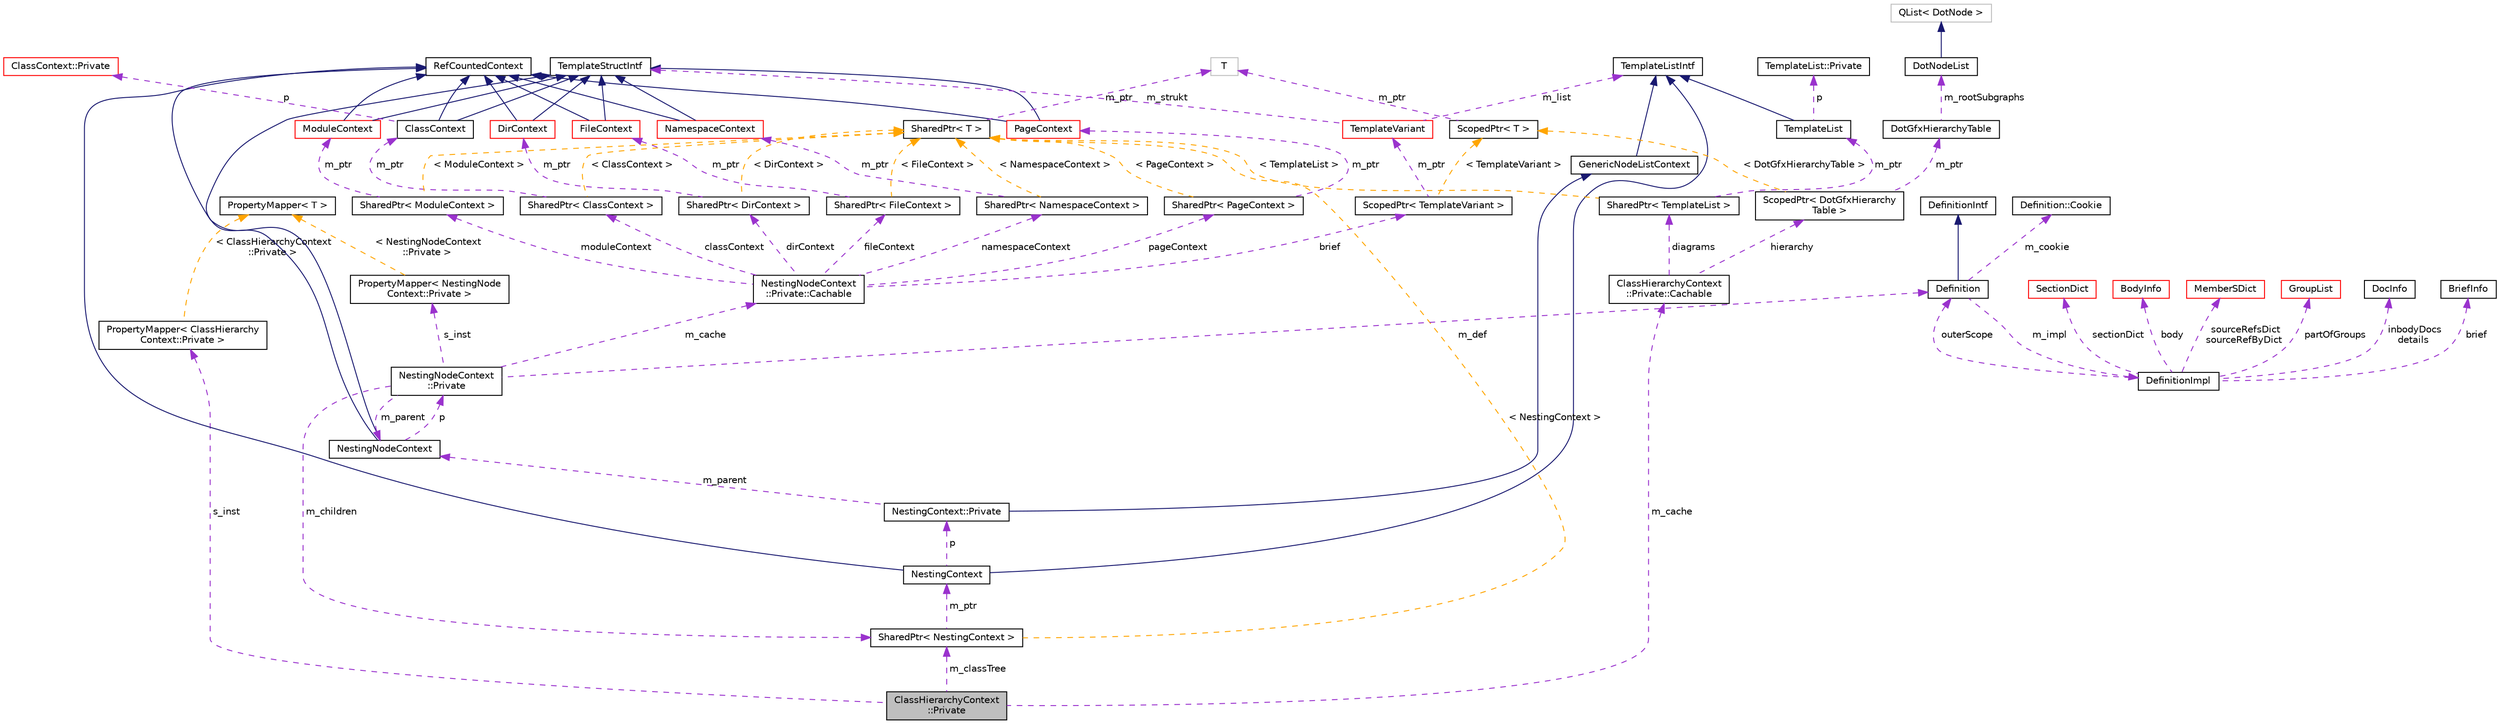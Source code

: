 digraph "ClassHierarchyContext::Private"
{
 // INTERACTIVE_SVG=YES
  edge [fontname="Helvetica",fontsize="10",labelfontname="Helvetica",labelfontsize="10"];
  node [fontname="Helvetica",fontsize="10",shape=record];
  Node1 [label="ClassHierarchyContext\l::Private",height=0.2,width=0.4,color="black", fillcolor="grey75", style="filled", fontcolor="black"];
  Node2 -> Node1 [dir="back",color="darkorchid3",fontsize="10",style="dashed",label=" s_inst" ,fontname="Helvetica"];
  Node2 [label="PropertyMapper\< ClassHierarchy\lContext::Private \>",height=0.2,width=0.4,color="black", fillcolor="white", style="filled",URL="$d1/d80/class_property_mapper.html"];
  Node3 -> Node2 [dir="back",color="orange",fontsize="10",style="dashed",label=" \< ClassHierarchyContext\l::Private \>" ,fontname="Helvetica"];
  Node3 [label="PropertyMapper\< T \>",height=0.2,width=0.4,color="black", fillcolor="white", style="filled",URL="$d1/d80/class_property_mapper.html",tooltip="Helper class to map a property name to a handler member function. "];
  Node4 -> Node1 [dir="back",color="darkorchid3",fontsize="10",style="dashed",label=" m_classTree" ,fontname="Helvetica"];
  Node4 [label="SharedPtr\< NestingContext \>",height=0.2,width=0.4,color="black", fillcolor="white", style="filled",URL="$df/d12/class_shared_ptr.html"];
  Node5 -> Node4 [dir="back",color="darkorchid3",fontsize="10",style="dashed",label=" m_ptr" ,fontname="Helvetica"];
  Node5 [label="NestingContext",height=0.2,width=0.4,color="black", fillcolor="white", style="filled",URL="$db/d7e/class_nesting_context.html"];
  Node6 -> Node5 [dir="back",color="midnightblue",fontsize="10",style="solid",fontname="Helvetica"];
  Node6 [label="RefCountedContext",height=0.2,width=0.4,color="black", fillcolor="white", style="filled",URL="$d8/d96/class_ref_counted_context.html",tooltip="Helper class to support reference counting. "];
  Node7 -> Node5 [dir="back",color="midnightblue",fontsize="10",style="solid",fontname="Helvetica"];
  Node7 [label="TemplateListIntf",height=0.2,width=0.4,color="black", fillcolor="white", style="filled",URL="$d6/d88/class_template_list_intf.html",tooltip="Abstract read-only interface for a context value of type list. "];
  Node8 -> Node5 [dir="back",color="darkorchid3",fontsize="10",style="dashed",label=" p" ,fontname="Helvetica"];
  Node8 [label="NestingContext::Private",height=0.2,width=0.4,color="black", fillcolor="white", style="filled",URL="$d7/db8/class_nesting_context_1_1_private.html"];
  Node9 -> Node8 [dir="back",color="midnightblue",fontsize="10",style="solid",fontname="Helvetica"];
  Node9 [label="GenericNodeListContext",height=0.2,width=0.4,color="black", fillcolor="white", style="filled",URL="$d6/dcb/class_generic_node_list_context.html",tooltip="standard template list implementation "];
  Node7 -> Node9 [dir="back",color="midnightblue",fontsize="10",style="solid",fontname="Helvetica"];
  Node10 -> Node8 [dir="back",color="darkorchid3",fontsize="10",style="dashed",label=" m_parent" ,fontname="Helvetica"];
  Node10 [label="NestingNodeContext",height=0.2,width=0.4,color="black", fillcolor="white", style="filled",URL="$db/dc9/class_nesting_node_context.html"];
  Node6 -> Node10 [dir="back",color="midnightblue",fontsize="10",style="solid",fontname="Helvetica"];
  Node11 -> Node10 [dir="back",color="midnightblue",fontsize="10",style="solid",fontname="Helvetica"];
  Node11 [label="TemplateStructIntf",height=0.2,width=0.4,color="black", fillcolor="white", style="filled",URL="$d9/de8/class_template_struct_intf.html",tooltip="Abstract interface for a context value of type struct. "];
  Node12 -> Node10 [dir="back",color="darkorchid3",fontsize="10",style="dashed",label=" p" ,fontname="Helvetica"];
  Node12 [label="NestingNodeContext\l::Private",height=0.2,width=0.4,color="black", fillcolor="white", style="filled",URL="$d1/d4b/class_nesting_node_context_1_1_private.html"];
  Node13 -> Node12 [dir="back",color="darkorchid3",fontsize="10",style="dashed",label=" s_inst" ,fontname="Helvetica"];
  Node13 [label="PropertyMapper\< NestingNode\lContext::Private \>",height=0.2,width=0.4,color="black", fillcolor="white", style="filled",URL="$d1/d80/class_property_mapper.html"];
  Node3 -> Node13 [dir="back",color="orange",fontsize="10",style="dashed",label=" \< NestingNodeContext\l::Private \>" ,fontname="Helvetica"];
  Node14 -> Node12 [dir="back",color="darkorchid3",fontsize="10",style="dashed",label=" m_cache" ,fontname="Helvetica"];
  Node14 [label="NestingNodeContext\l::Private::Cachable",height=0.2,width=0.4,color="black", fillcolor="white", style="filled",URL="$da/d7c/struct_nesting_node_context_1_1_private_1_1_cachable.html"];
  Node15 -> Node14 [dir="back",color="darkorchid3",fontsize="10",style="dashed",label=" classContext" ,fontname="Helvetica"];
  Node15 [label="SharedPtr\< ClassContext \>",height=0.2,width=0.4,color="black", fillcolor="white", style="filled",URL="$df/d12/class_shared_ptr.html"];
  Node16 -> Node15 [dir="back",color="darkorchid3",fontsize="10",style="dashed",label=" m_ptr" ,fontname="Helvetica"];
  Node16 [label="ClassContext",height=0.2,width=0.4,color="black", fillcolor="white", style="filled",URL="$dc/d38/class_class_context.html"];
  Node6 -> Node16 [dir="back",color="midnightblue",fontsize="10",style="solid",fontname="Helvetica"];
  Node11 -> Node16 [dir="back",color="midnightblue",fontsize="10",style="solid",fontname="Helvetica"];
  Node17 -> Node16 [dir="back",color="darkorchid3",fontsize="10",style="dashed",label=" p" ,fontname="Helvetica"];
  Node17 [label="ClassContext::Private",height=0.2,width=0.4,color="red", fillcolor="white", style="filled",URL="$d5/d54/class_class_context_1_1_private.html"];
  Node101 -> Node15 [dir="back",color="orange",fontsize="10",style="dashed",label=" \< ClassContext \>" ,fontname="Helvetica"];
  Node101 [label="SharedPtr\< T \>",height=0.2,width=0.4,color="black", fillcolor="white", style="filled",URL="$df/d12/class_shared_ptr.html",tooltip="Reference counting smart pointer. "];
  Node102 -> Node101 [dir="back",color="darkorchid3",fontsize="10",style="dashed",label=" m_ptr" ,fontname="Helvetica"];
  Node102 [label="T",height=0.2,width=0.4,color="grey75", fillcolor="white", style="filled"];
  Node103 -> Node14 [dir="back",color="darkorchid3",fontsize="10",style="dashed",label=" fileContext" ,fontname="Helvetica"];
  Node103 [label="SharedPtr\< FileContext \>",height=0.2,width=0.4,color="black", fillcolor="white", style="filled",URL="$df/d12/class_shared_ptr.html"];
  Node104 -> Node103 [dir="back",color="darkorchid3",fontsize="10",style="dashed",label=" m_ptr" ,fontname="Helvetica"];
  Node104 [label="FileContext",height=0.2,width=0.4,color="red", fillcolor="white", style="filled",URL="$d3/db7/class_file_context.html"];
  Node6 -> Node104 [dir="back",color="midnightblue",fontsize="10",style="solid",fontname="Helvetica"];
  Node11 -> Node104 [dir="back",color="midnightblue",fontsize="10",style="solid",fontname="Helvetica"];
  Node101 -> Node103 [dir="back",color="orange",fontsize="10",style="dashed",label=" \< FileContext \>" ,fontname="Helvetica"];
  Node108 -> Node14 [dir="back",color="darkorchid3",fontsize="10",style="dashed",label=" pageContext" ,fontname="Helvetica"];
  Node108 [label="SharedPtr\< PageContext \>",height=0.2,width=0.4,color="black", fillcolor="white", style="filled",URL="$df/d12/class_shared_ptr.html"];
  Node109 -> Node108 [dir="back",color="darkorchid3",fontsize="10",style="dashed",label=" m_ptr" ,fontname="Helvetica"];
  Node109 [label="PageContext",height=0.2,width=0.4,color="red", fillcolor="white", style="filled",URL="$db/dc8/class_page_context.html"];
  Node6 -> Node109 [dir="back",color="midnightblue",fontsize="10",style="solid",fontname="Helvetica"];
  Node11 -> Node109 [dir="back",color="midnightblue",fontsize="10",style="solid",fontname="Helvetica"];
  Node101 -> Node108 [dir="back",color="orange",fontsize="10",style="dashed",label=" \< PageContext \>" ,fontname="Helvetica"];
  Node114 -> Node14 [dir="back",color="darkorchid3",fontsize="10",style="dashed",label=" brief" ,fontname="Helvetica"];
  Node114 [label="ScopedPtr\< TemplateVariant \>",height=0.2,width=0.4,color="black", fillcolor="white", style="filled",URL="$dd/d9b/class_scoped_ptr.html"];
  Node115 -> Node114 [dir="back",color="darkorchid3",fontsize="10",style="dashed",label=" m_ptr" ,fontname="Helvetica"];
  Node115 [label="TemplateVariant",height=0.2,width=0.4,color="red", fillcolor="white", style="filled",URL="$d1/dba/class_template_variant.html",tooltip="Variant type which can hold one value of a fixed set of types. "];
  Node7 -> Node115 [dir="back",color="darkorchid3",fontsize="10",style="dashed",label=" m_list" ,fontname="Helvetica"];
  Node11 -> Node115 [dir="back",color="darkorchid3",fontsize="10",style="dashed",label=" m_strukt" ,fontname="Helvetica"];
  Node117 -> Node114 [dir="back",color="orange",fontsize="10",style="dashed",label=" \< TemplateVariant \>" ,fontname="Helvetica"];
  Node117 [label="ScopedPtr\< T \>",height=0.2,width=0.4,color="black", fillcolor="white", style="filled",URL="$dd/d9b/class_scoped_ptr.html",tooltip="Scoped smart pointer. "];
  Node102 -> Node117 [dir="back",color="darkorchid3",fontsize="10",style="dashed",label=" m_ptr" ,fontname="Helvetica"];
  Node118 -> Node14 [dir="back",color="darkorchid3",fontsize="10",style="dashed",label=" moduleContext" ,fontname="Helvetica"];
  Node118 [label="SharedPtr\< ModuleContext \>",height=0.2,width=0.4,color="black", fillcolor="white", style="filled",URL="$df/d12/class_shared_ptr.html"];
  Node119 -> Node118 [dir="back",color="darkorchid3",fontsize="10",style="dashed",label=" m_ptr" ,fontname="Helvetica"];
  Node119 [label="ModuleContext",height=0.2,width=0.4,color="red", fillcolor="white", style="filled",URL="$d2/d73/class_module_context.html"];
  Node6 -> Node119 [dir="back",color="midnightblue",fontsize="10",style="solid",fontname="Helvetica"];
  Node11 -> Node119 [dir="back",color="midnightblue",fontsize="10",style="solid",fontname="Helvetica"];
  Node101 -> Node118 [dir="back",color="orange",fontsize="10",style="dashed",label=" \< ModuleContext \>" ,fontname="Helvetica"];
  Node123 -> Node14 [dir="back",color="darkorchid3",fontsize="10",style="dashed",label=" dirContext" ,fontname="Helvetica"];
  Node123 [label="SharedPtr\< DirContext \>",height=0.2,width=0.4,color="black", fillcolor="white", style="filled",URL="$df/d12/class_shared_ptr.html"];
  Node124 -> Node123 [dir="back",color="darkorchid3",fontsize="10",style="dashed",label=" m_ptr" ,fontname="Helvetica"];
  Node124 [label="DirContext",height=0.2,width=0.4,color="red", fillcolor="white", style="filled",URL="$d5/dca/class_dir_context.html"];
  Node6 -> Node124 [dir="back",color="midnightblue",fontsize="10",style="solid",fontname="Helvetica"];
  Node11 -> Node124 [dir="back",color="midnightblue",fontsize="10",style="solid",fontname="Helvetica"];
  Node101 -> Node123 [dir="back",color="orange",fontsize="10",style="dashed",label=" \< DirContext \>" ,fontname="Helvetica"];
  Node128 -> Node14 [dir="back",color="darkorchid3",fontsize="10",style="dashed",label=" namespaceContext" ,fontname="Helvetica"];
  Node128 [label="SharedPtr\< NamespaceContext \>",height=0.2,width=0.4,color="black", fillcolor="white", style="filled",URL="$df/d12/class_shared_ptr.html"];
  Node129 -> Node128 [dir="back",color="darkorchid3",fontsize="10",style="dashed",label=" m_ptr" ,fontname="Helvetica"];
  Node129 [label="NamespaceContext",height=0.2,width=0.4,color="red", fillcolor="white", style="filled",URL="$de/d00/class_namespace_context.html"];
  Node6 -> Node129 [dir="back",color="midnightblue",fontsize="10",style="solid",fontname="Helvetica"];
  Node11 -> Node129 [dir="back",color="midnightblue",fontsize="10",style="solid",fontname="Helvetica"];
  Node101 -> Node128 [dir="back",color="orange",fontsize="10",style="dashed",label=" \< NamespaceContext \>" ,fontname="Helvetica"];
  Node10 -> Node12 [dir="back",color="darkorchid3",fontsize="10",style="dashed",label=" m_parent" ,fontname="Helvetica"];
  Node19 -> Node12 [dir="back",color="darkorchid3",fontsize="10",style="dashed",label=" m_def" ,fontname="Helvetica"];
  Node19 [label="Definition",height=0.2,width=0.4,color="black", fillcolor="white", style="filled",URL="$d5/dcc/class_definition.html",tooltip="The common base class of all entity definitions found in the sources. "];
  Node20 -> Node19 [dir="back",color="midnightblue",fontsize="10",style="solid",fontname="Helvetica"];
  Node20 [label="DefinitionIntf",height=0.2,width=0.4,color="black", fillcolor="white", style="filled",URL="$d9/d4a/class_definition_intf.html",tooltip="Abstract interface for a Definition or DefinitionList. "];
  Node21 -> Node19 [dir="back",color="darkorchid3",fontsize="10",style="dashed",label=" m_cookie" ,fontname="Helvetica"];
  Node21 [label="Definition::Cookie",height=0.2,width=0.4,color="black", fillcolor="white", style="filled",URL="$d1/d2f/struct_definition_1_1_cookie.html"];
  Node22 -> Node19 [dir="back",color="darkorchid3",fontsize="10",style="dashed",label=" m_impl" ,fontname="Helvetica"];
  Node22 [label="DefinitionImpl",height=0.2,width=0.4,color="black", fillcolor="white", style="filled",URL="$d3/ddf/class_definition_impl.html",tooltip="Private data associated with a Symbol Definition object. "];
  Node23 -> Node22 [dir="back",color="darkorchid3",fontsize="10",style="dashed",label=" sectionDict" ,fontname="Helvetica"];
  Node23 [label="SectionDict",height=0.2,width=0.4,color="red", fillcolor="white", style="filled",URL="$de/d9a/class_section_dict.html",tooltip="Unsorted dictionary of SectionInfo objects. "];
  Node30 -> Node22 [dir="back",color="darkorchid3",fontsize="10",style="dashed",label=" body" ,fontname="Helvetica"];
  Node30 [label="BodyInfo",height=0.2,width=0.4,color="red", fillcolor="white", style="filled",URL="$db/dab/struct_body_info.html",tooltip="Data associated with description found in the body. "];
  Node54 -> Node22 [dir="back",color="darkorchid3",fontsize="10",style="dashed",label=" sourceRefsDict\nsourceRefByDict" ,fontname="Helvetica"];
  Node54 [label="MemberSDict",height=0.2,width=0.4,color="red", fillcolor="white", style="filled",URL="$d6/dd6/class_member_s_dict.html",tooltip="A sorted dictionary of MemberDef objects. "];
  Node58 -> Node22 [dir="back",color="darkorchid3",fontsize="10",style="dashed",label=" partOfGroups" ,fontname="Helvetica"];
  Node58 [label="GroupList",height=0.2,width=0.4,color="red", fillcolor="white", style="filled",URL="$d3/d3b/class_group_list.html",tooltip="A list of GroupDef objects. "];
  Node60 -> Node22 [dir="back",color="darkorchid3",fontsize="10",style="dashed",label=" inbodyDocs\ndetails" ,fontname="Helvetica"];
  Node60 [label="DocInfo",height=0.2,width=0.4,color="black", fillcolor="white", style="filled",URL="$d7/dd5/struct_doc_info.html",tooltip="Data associated with a detailed description. "];
  Node61 -> Node22 [dir="back",color="darkorchid3",fontsize="10",style="dashed",label=" brief" ,fontname="Helvetica"];
  Node61 [label="BriefInfo",height=0.2,width=0.4,color="black", fillcolor="white", style="filled",URL="$d0/da7/struct_brief_info.html",tooltip="Data associated with a brief description. "];
  Node19 -> Node22 [dir="back",color="darkorchid3",fontsize="10",style="dashed",label=" outerScope" ,fontname="Helvetica"];
  Node4 -> Node12 [dir="back",color="darkorchid3",fontsize="10",style="dashed",label=" m_children" ,fontname="Helvetica"];
  Node101 -> Node4 [dir="back",color="orange",fontsize="10",style="dashed",label=" \< NestingContext \>" ,fontname="Helvetica"];
  Node133 -> Node1 [dir="back",color="darkorchid3",fontsize="10",style="dashed",label=" m_cache" ,fontname="Helvetica"];
  Node133 [label="ClassHierarchyContext\l::Private::Cachable",height=0.2,width=0.4,color="black", fillcolor="white", style="filled",URL="$d1/d5f/struct_class_hierarchy_context_1_1_private_1_1_cachable.html"];
  Node134 -> Node133 [dir="back",color="darkorchid3",fontsize="10",style="dashed",label=" hierarchy" ,fontname="Helvetica"];
  Node134 [label="ScopedPtr\< DotGfxHierarchy\lTable \>",height=0.2,width=0.4,color="black", fillcolor="white", style="filled",URL="$dd/d9b/class_scoped_ptr.html"];
  Node135 -> Node134 [dir="back",color="darkorchid3",fontsize="10",style="dashed",label=" m_ptr" ,fontname="Helvetica"];
  Node135 [label="DotGfxHierarchyTable",height=0.2,width=0.4,color="black", fillcolor="white", style="filled",URL="$d1/d1f/class_dot_gfx_hierarchy_table.html",tooltip="Represents a graphical class hierarchy. "];
  Node136 -> Node135 [dir="back",color="darkorchid3",fontsize="10",style="dashed",label=" m_rootSubgraphs" ,fontname="Helvetica"];
  Node136 [label="DotNodeList",height=0.2,width=0.4,color="black", fillcolor="white", style="filled",URL="$d9/df9/class_dot_node_list.html",tooltip="Class representing a list of DotNode objects. "];
  Node137 -> Node136 [dir="back",color="midnightblue",fontsize="10",style="solid",fontname="Helvetica"];
  Node137 [label="QList\< DotNode \>",height=0.2,width=0.4,color="grey75", fillcolor="white", style="filled"];
  Node117 -> Node134 [dir="back",color="orange",fontsize="10",style="dashed",label=" \< DotGfxHierarchyTable \>" ,fontname="Helvetica"];
  Node138 -> Node133 [dir="back",color="darkorchid3",fontsize="10",style="dashed",label=" diagrams" ,fontname="Helvetica"];
  Node138 [label="SharedPtr\< TemplateList \>",height=0.2,width=0.4,color="black", fillcolor="white", style="filled",URL="$df/d12/class_shared_ptr.html"];
  Node139 -> Node138 [dir="back",color="darkorchid3",fontsize="10",style="dashed",label=" m_ptr" ,fontname="Helvetica"];
  Node139 [label="TemplateList",height=0.2,width=0.4,color="black", fillcolor="white", style="filled",URL="$de/dab/class_template_list.html",tooltip="Default implementation of a context value of type list. "];
  Node7 -> Node139 [dir="back",color="midnightblue",fontsize="10",style="solid",fontname="Helvetica"];
  Node140 -> Node139 [dir="back",color="darkorchid3",fontsize="10",style="dashed",label=" p" ,fontname="Helvetica"];
  Node140 [label="TemplateList::Private",height=0.2,width=0.4,color="black", fillcolor="white", style="filled",URL="$d5/dee/class_template_list_1_1_private.html",tooltip="Private data of a template list object. "];
  Node101 -> Node138 [dir="back",color="orange",fontsize="10",style="dashed",label=" \< TemplateList \>" ,fontname="Helvetica"];
}
